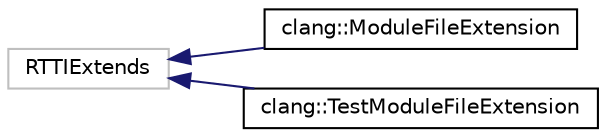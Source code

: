 digraph "Graphical Class Hierarchy"
{
 // LATEX_PDF_SIZE
  bgcolor="transparent";
  edge [fontname="Helvetica",fontsize="10",labelfontname="Helvetica",labelfontsize="10"];
  node [fontname="Helvetica",fontsize="10",shape=record];
  rankdir="LR";
  Node1752 [label="RTTIExtends",height=0.2,width=0.4,color="grey75",tooltip=" "];
  Node1752 -> Node0 [dir="back",color="midnightblue",fontsize="10",style="solid",fontname="Helvetica"];
  Node0 [label="clang::ModuleFileExtension",height=0.2,width=0.4,color="black",URL="$classclang_1_1ModuleFileExtension.html",tooltip="An abstract superclass that describes a custom extension to the module/precompiled header file format..."];
  Node1752 -> Node1754 [dir="back",color="midnightblue",fontsize="10",style="solid",fontname="Helvetica"];
  Node1754 [label="clang::TestModuleFileExtension",height=0.2,width=0.4,color="black",URL="$classclang_1_1TestModuleFileExtension.html",tooltip="A module file extension used for testing purposes."];
}

